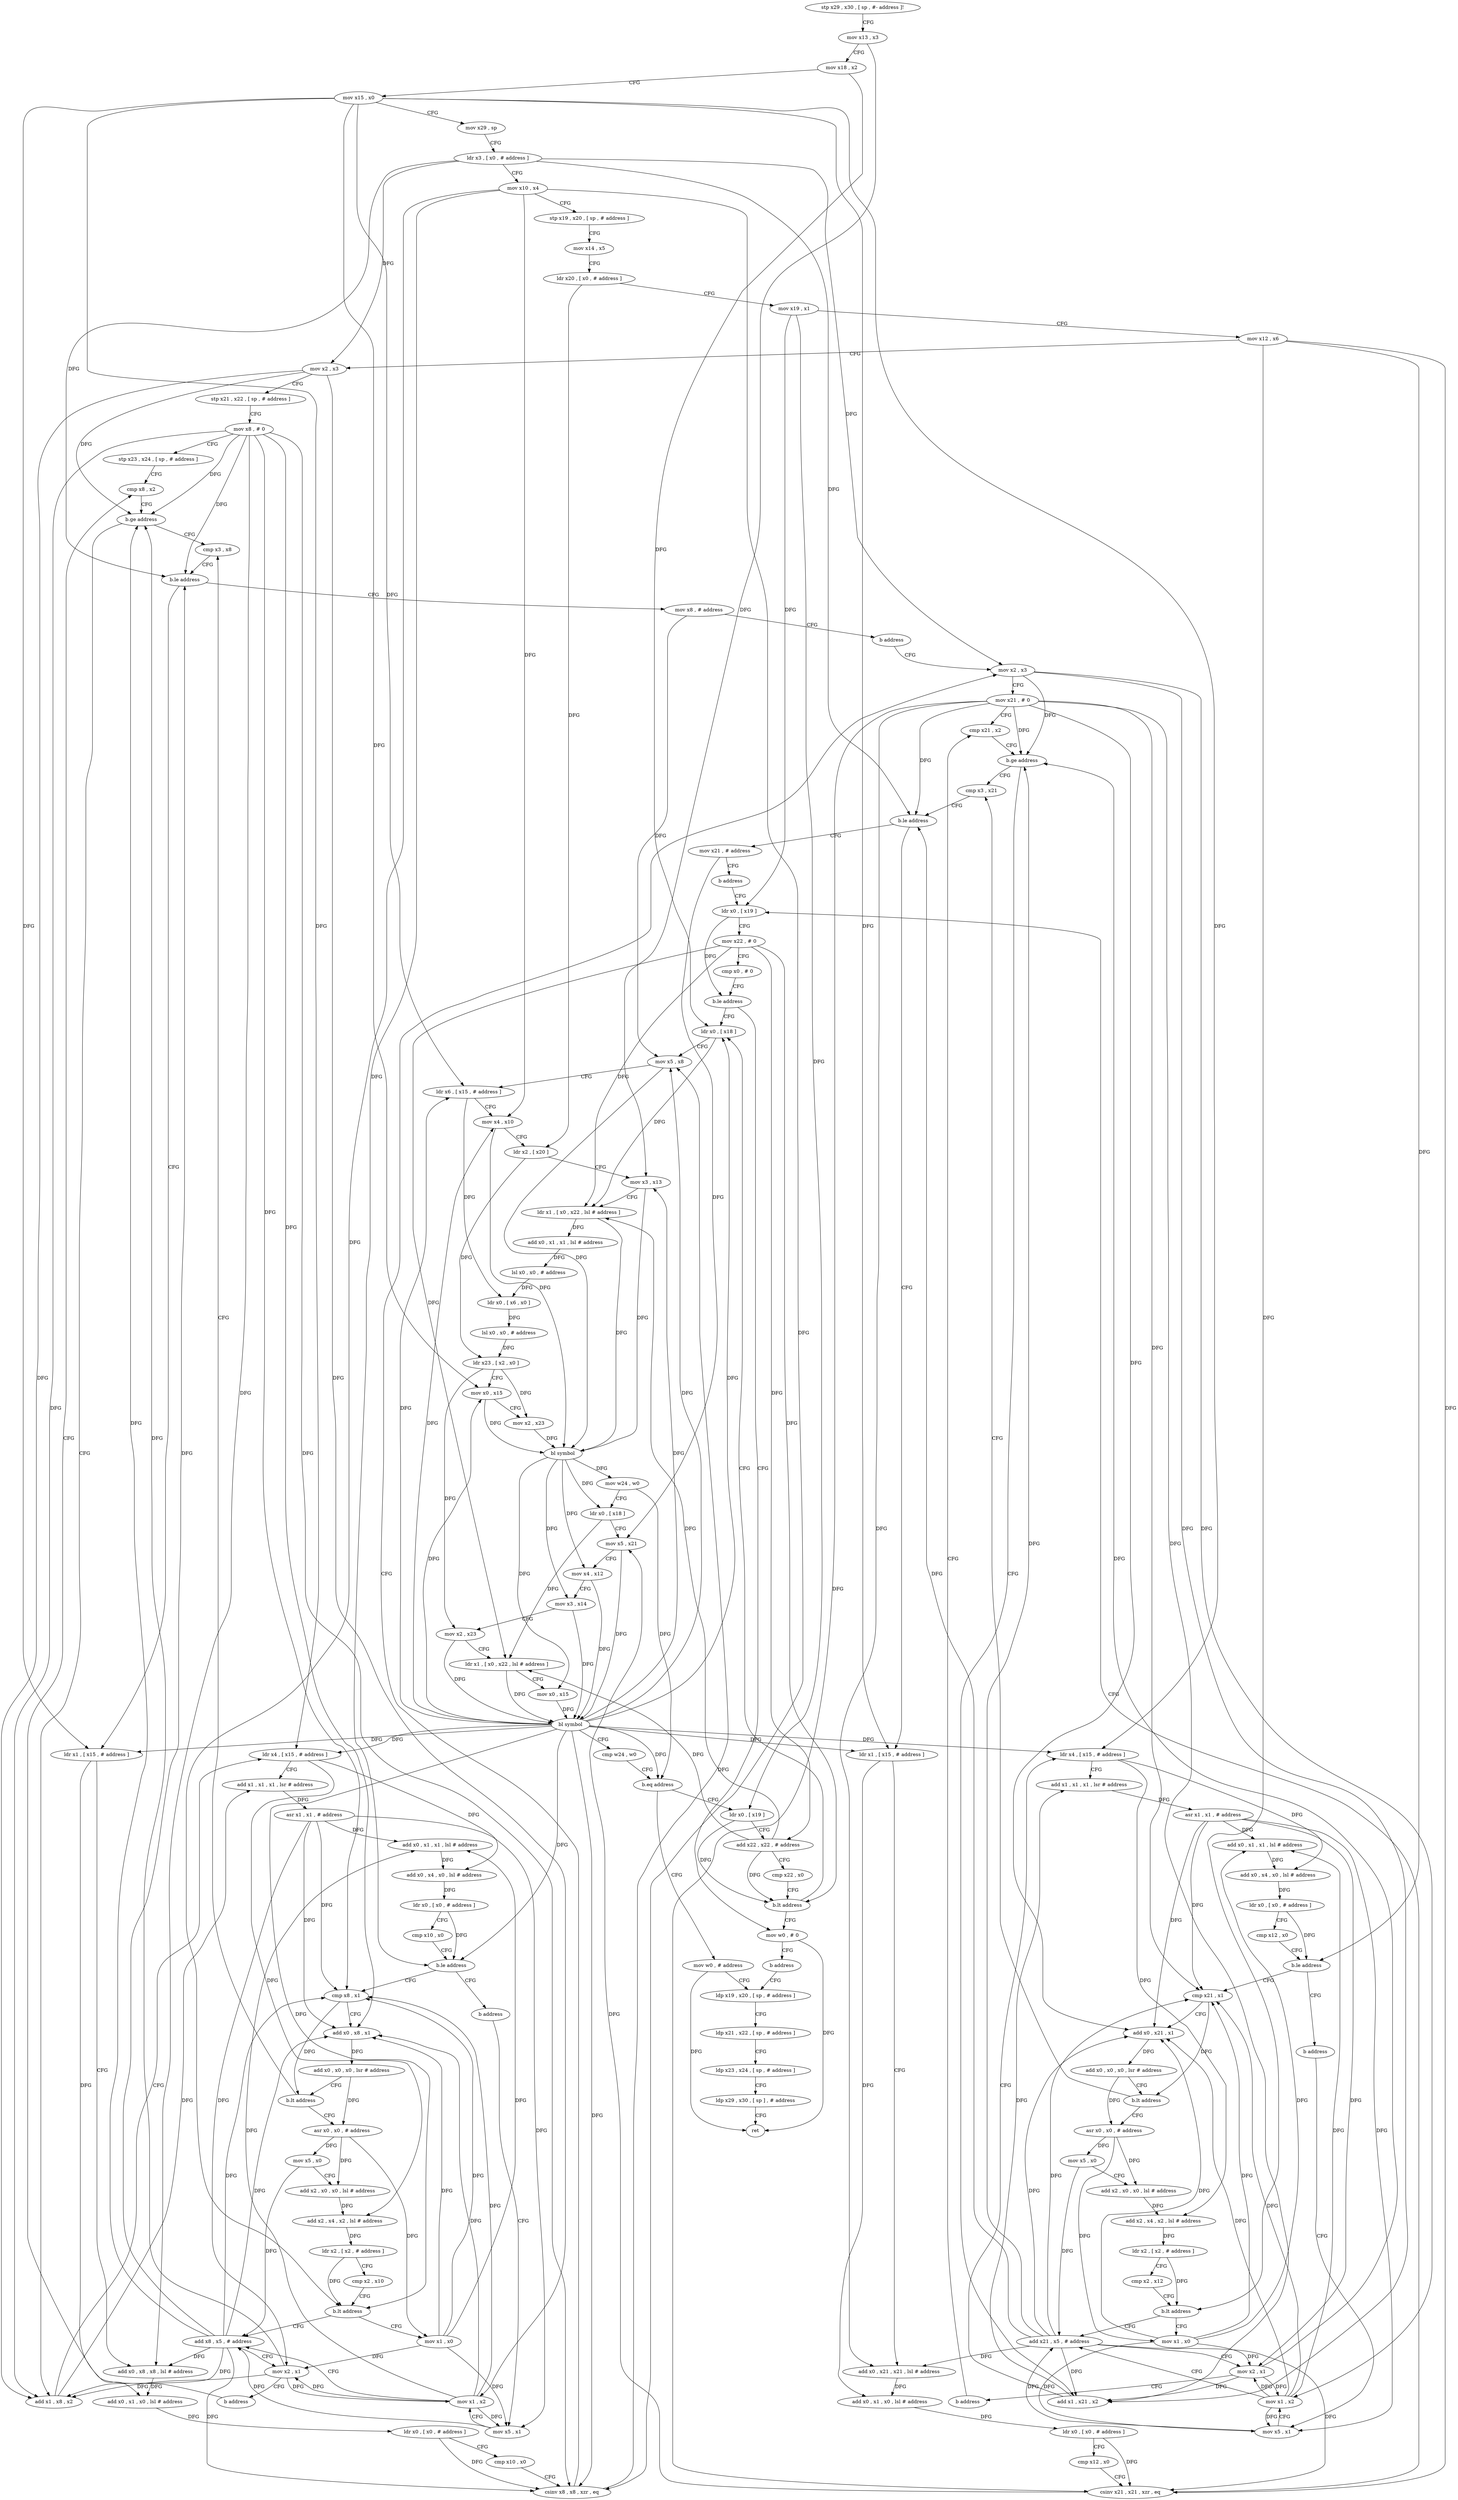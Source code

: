 digraph "func" {
"4326408" [label = "stp x29 , x30 , [ sp , #- address ]!" ]
"4326412" [label = "mov x13 , x3" ]
"4326416" [label = "mov x18 , x2" ]
"4326420" [label = "mov x15 , x0" ]
"4326424" [label = "mov x29 , sp" ]
"4326428" [label = "ldr x3 , [ x0 , # address ]" ]
"4326432" [label = "mov x10 , x4" ]
"4326436" [label = "stp x19 , x20 , [ sp , # address ]" ]
"4326440" [label = "mov x14 , x5" ]
"4326444" [label = "ldr x20 , [ x0 , # address ]" ]
"4326448" [label = "mov x19 , x1" ]
"4326452" [label = "mov x12 , x6" ]
"4326456" [label = "mov x2 , x3" ]
"4326460" [label = "stp x21 , x22 , [ sp , # address ]" ]
"4326464" [label = "mov x8 , # 0" ]
"4326468" [label = "stp x23 , x24 , [ sp , # address ]" ]
"4326472" [label = "cmp x8 , x2" ]
"4326568" [label = "cmp x3 , x8" ]
"4326572" [label = "b.le address" ]
"4326944" [label = "mov x8 , # address" ]
"4326576" [label = "ldr x1 , [ x15 , # address ]" ]
"4326480" [label = "add x1 , x8 , x2" ]
"4326484" [label = "ldr x4 , [ x15 , # address ]" ]
"4326488" [label = "add x1 , x1 , x1 , lsr # address" ]
"4326492" [label = "asr x1 , x1 , # address" ]
"4326496" [label = "add x0 , x1 , x1 , lsl # address" ]
"4326500" [label = "add x0 , x4 , x0 , lsl # address" ]
"4326504" [label = "ldr x0 , [ x0 , # address ]" ]
"4326508" [label = "cmp x10 , x0" ]
"4326512" [label = "b.le address" ]
"4326552" [label = "cmp x8 , x1" ]
"4326516" [label = "b address" ]
"4326948" [label = "b address" ]
"4326600" [label = "mov x2 , x3" ]
"4326580" [label = "add x0 , x8 , x8 , lsl # address" ]
"4326584" [label = "add x0 , x1 , x0 , lsl # address" ]
"4326588" [label = "ldr x0 , [ x0 , # address ]" ]
"4326592" [label = "cmp x10 , x0" ]
"4326596" [label = "csinv x8 , x8 , xzr , eq" ]
"4326556" [label = "add x0 , x8 , x1" ]
"4326560" [label = "add x0 , x0 , x0 , lsr # address" ]
"4326564" [label = "b.lt address" ]
"4326520" [label = "asr x0 , x0 , # address" ]
"4326880" [label = "mov x5 , x1" ]
"4326604" [label = "mov x21 , # 0" ]
"4326608" [label = "cmp x21 , x2" ]
"4326704" [label = "cmp x3 , x21" ]
"4326708" [label = "b.le address" ]
"4326952" [label = "mov x21 , # address" ]
"4326712" [label = "ldr x1 , [ x15 , # address ]" ]
"4326616" [label = "add x1 , x21 , x2" ]
"4326620" [label = "ldr x4 , [ x15 , # address ]" ]
"4326624" [label = "add x1 , x1 , x1 , lsr # address" ]
"4326628" [label = "asr x1 , x1 , # address" ]
"4326632" [label = "add x0 , x1 , x1 , lsl # address" ]
"4326636" [label = "add x0 , x4 , x0 , lsl # address" ]
"4326640" [label = "ldr x0 , [ x0 , # address ]" ]
"4326644" [label = "cmp x12 , x0" ]
"4326648" [label = "b.le address" ]
"4326688" [label = "cmp x21 , x1" ]
"4326652" [label = "b address" ]
"4326524" [label = "mov x5 , x0" ]
"4326528" [label = "add x2 , x0 , x0 , lsl # address" ]
"4326532" [label = "add x2 , x4 , x2 , lsl # address" ]
"4326536" [label = "ldr x2 , [ x2 , # address ]" ]
"4326540" [label = "cmp x2 , x10" ]
"4326544" [label = "b.lt address" ]
"4326888" [label = "add x8 , x5 , # address" ]
"4326548" [label = "mov x1 , x0" ]
"4326884" [label = "mov x1 , x2" ]
"4326956" [label = "b address" ]
"4326736" [label = "ldr x0 , [ x19 ]" ]
"4326716" [label = "add x0 , x21 , x21 , lsl # address" ]
"4326720" [label = "add x0 , x1 , x0 , lsl # address" ]
"4326724" [label = "ldr x0 , [ x0 , # address ]" ]
"4326728" [label = "cmp x12 , x0" ]
"4326732" [label = "csinv x21 , x21 , xzr , eq" ]
"4326692" [label = "add x0 , x21 , x1" ]
"4326696" [label = "add x0 , x0 , x0 , lsr # address" ]
"4326700" [label = "b.lt address" ]
"4326656" [label = "asr x0 , x0 , # address" ]
"4326900" [label = "mov x5 , x1" ]
"4326892" [label = "mov x2 , x1" ]
"4326896" [label = "b address" ]
"4326476" [label = "b.ge address" ]
"4326740" [label = "mov x22 , # 0" ]
"4326744" [label = "cmp x0 , # 0" ]
"4326748" [label = "b.le address" ]
"4326936" [label = "mov w0 , # 0" ]
"4326752" [label = "ldr x0 , [ x18 ]" ]
"4326940" [label = "b address" ]
"4326860" [label = "ldp x19 , x20 , [ sp , # address ]" ]
"4326756" [label = "mov x5 , x8" ]
"4326760" [label = "ldr x6 , [ x15 , # address ]" ]
"4326764" [label = "mov x4 , x10" ]
"4326768" [label = "ldr x2 , [ x20 ]" ]
"4326772" [label = "mov x3 , x13" ]
"4326776" [label = "ldr x1 , [ x0 , x22 , lsl # address ]" ]
"4326780" [label = "add x0 , x1 , x1 , lsl # address" ]
"4326784" [label = "lsl x0 , x0 , # address" ]
"4326788" [label = "ldr x0 , [ x6 , x0 ]" ]
"4326792" [label = "lsl x0 , x0 , # address" ]
"4326796" [label = "ldr x23 , [ x2 , x0 ]" ]
"4326800" [label = "mov x0 , x15" ]
"4326804" [label = "mov x2 , x23" ]
"4326808" [label = "bl symbol" ]
"4326812" [label = "mov w24 , w0" ]
"4326816" [label = "ldr x0 , [ x18 ]" ]
"4326820" [label = "mov x5 , x21" ]
"4326824" [label = "mov x4 , x12" ]
"4326828" [label = "mov x3 , x14" ]
"4326832" [label = "mov x2 , x23" ]
"4326836" [label = "ldr x1 , [ x0 , x22 , lsl # address ]" ]
"4326840" [label = "mov x0 , x15" ]
"4326844" [label = "bl symbol" ]
"4326848" [label = "cmp w24 , w0" ]
"4326852" [label = "b.eq address" ]
"4326920" [label = "ldr x0 , [ x19 ]" ]
"4326856" [label = "mov w0 , # address" ]
"4326660" [label = "mov x5 , x0" ]
"4326664" [label = "add x2 , x0 , x0 , lsl # address" ]
"4326668" [label = "add x2 , x4 , x2 , lsl # address" ]
"4326672" [label = "ldr x2 , [ x2 , # address ]" ]
"4326676" [label = "cmp x2 , x12" ]
"4326680" [label = "b.lt address" ]
"4326908" [label = "add x21 , x5 , # address" ]
"4326684" [label = "mov x1 , x0" ]
"4326904" [label = "mov x1 , x2" ]
"4326864" [label = "ldp x21 , x22 , [ sp , # address ]" ]
"4326868" [label = "ldp x23 , x24 , [ sp , # address ]" ]
"4326872" [label = "ldp x29 , x30 , [ sp ] , # address" ]
"4326876" [label = "ret" ]
"4326924" [label = "add x22 , x22 , # address" ]
"4326928" [label = "cmp x22 , x0" ]
"4326932" [label = "b.lt address" ]
"4326912" [label = "mov x2 , x1" ]
"4326916" [label = "b address" ]
"4326612" [label = "b.ge address" ]
"4326408" -> "4326412" [ label = "CFG" ]
"4326412" -> "4326416" [ label = "CFG" ]
"4326412" -> "4326772" [ label = "DFG" ]
"4326416" -> "4326420" [ label = "CFG" ]
"4326416" -> "4326752" [ label = "DFG" ]
"4326420" -> "4326424" [ label = "CFG" ]
"4326420" -> "4326484" [ label = "DFG" ]
"4326420" -> "4326576" [ label = "DFG" ]
"4326420" -> "4326620" [ label = "DFG" ]
"4326420" -> "4326712" [ label = "DFG" ]
"4326420" -> "4326760" [ label = "DFG" ]
"4326420" -> "4326800" [ label = "DFG" ]
"4326424" -> "4326428" [ label = "CFG" ]
"4326428" -> "4326432" [ label = "CFG" ]
"4326428" -> "4326456" [ label = "DFG" ]
"4326428" -> "4326572" [ label = "DFG" ]
"4326428" -> "4326600" [ label = "DFG" ]
"4326428" -> "4326708" [ label = "DFG" ]
"4326432" -> "4326436" [ label = "CFG" ]
"4326432" -> "4326512" [ label = "DFG" ]
"4326432" -> "4326596" [ label = "DFG" ]
"4326432" -> "4326544" [ label = "DFG" ]
"4326432" -> "4326764" [ label = "DFG" ]
"4326436" -> "4326440" [ label = "CFG" ]
"4326440" -> "4326444" [ label = "CFG" ]
"4326444" -> "4326448" [ label = "CFG" ]
"4326444" -> "4326768" [ label = "DFG" ]
"4326448" -> "4326452" [ label = "CFG" ]
"4326448" -> "4326736" [ label = "DFG" ]
"4326448" -> "4326920" [ label = "DFG" ]
"4326452" -> "4326456" [ label = "CFG" ]
"4326452" -> "4326648" [ label = "DFG" ]
"4326452" -> "4326732" [ label = "DFG" ]
"4326452" -> "4326680" [ label = "DFG" ]
"4326456" -> "4326460" [ label = "CFG" ]
"4326456" -> "4326476" [ label = "DFG" ]
"4326456" -> "4326480" [ label = "DFG" ]
"4326456" -> "4326884" [ label = "DFG" ]
"4326460" -> "4326464" [ label = "CFG" ]
"4326464" -> "4326468" [ label = "CFG" ]
"4326464" -> "4326476" [ label = "DFG" ]
"4326464" -> "4326572" [ label = "DFG" ]
"4326464" -> "4326480" [ label = "DFG" ]
"4326464" -> "4326580" [ label = "DFG" ]
"4326464" -> "4326552" [ label = "DFG" ]
"4326464" -> "4326556" [ label = "DFG" ]
"4326464" -> "4326596" [ label = "DFG" ]
"4326468" -> "4326472" [ label = "CFG" ]
"4326472" -> "4326476" [ label = "CFG" ]
"4326568" -> "4326572" [ label = "CFG" ]
"4326572" -> "4326944" [ label = "CFG" ]
"4326572" -> "4326576" [ label = "CFG" ]
"4326944" -> "4326948" [ label = "CFG" ]
"4326944" -> "4326756" [ label = "DFG" ]
"4326576" -> "4326580" [ label = "CFG" ]
"4326576" -> "4326584" [ label = "DFG" ]
"4326480" -> "4326484" [ label = "CFG" ]
"4326480" -> "4326488" [ label = "DFG" ]
"4326484" -> "4326488" [ label = "CFG" ]
"4326484" -> "4326500" [ label = "DFG" ]
"4326484" -> "4326532" [ label = "DFG" ]
"4326488" -> "4326492" [ label = "DFG" ]
"4326492" -> "4326496" [ label = "DFG" ]
"4326492" -> "4326552" [ label = "DFG" ]
"4326492" -> "4326556" [ label = "DFG" ]
"4326492" -> "4326880" [ label = "DFG" ]
"4326492" -> "4326892" [ label = "DFG" ]
"4326496" -> "4326500" [ label = "DFG" ]
"4326500" -> "4326504" [ label = "DFG" ]
"4326504" -> "4326508" [ label = "CFG" ]
"4326504" -> "4326512" [ label = "DFG" ]
"4326508" -> "4326512" [ label = "CFG" ]
"4326512" -> "4326552" [ label = "CFG" ]
"4326512" -> "4326516" [ label = "CFG" ]
"4326552" -> "4326556" [ label = "CFG" ]
"4326552" -> "4326564" [ label = "DFG" ]
"4326516" -> "4326880" [ label = "CFG" ]
"4326948" -> "4326600" [ label = "CFG" ]
"4326600" -> "4326604" [ label = "CFG" ]
"4326600" -> "4326612" [ label = "DFG" ]
"4326600" -> "4326616" [ label = "DFG" ]
"4326600" -> "4326904" [ label = "DFG" ]
"4326580" -> "4326584" [ label = "DFG" ]
"4326584" -> "4326588" [ label = "DFG" ]
"4326588" -> "4326592" [ label = "CFG" ]
"4326588" -> "4326596" [ label = "DFG" ]
"4326592" -> "4326596" [ label = "CFG" ]
"4326596" -> "4326600" [ label = "CFG" ]
"4326596" -> "4326756" [ label = "DFG" ]
"4326556" -> "4326560" [ label = "DFG" ]
"4326560" -> "4326564" [ label = "CFG" ]
"4326560" -> "4326520" [ label = "DFG" ]
"4326564" -> "4326520" [ label = "CFG" ]
"4326564" -> "4326568" [ label = "CFG" ]
"4326520" -> "4326524" [ label = "DFG" ]
"4326520" -> "4326528" [ label = "DFG" ]
"4326520" -> "4326548" [ label = "DFG" ]
"4326880" -> "4326884" [ label = "CFG" ]
"4326880" -> "4326888" [ label = "DFG" ]
"4326604" -> "4326608" [ label = "CFG" ]
"4326604" -> "4326612" [ label = "DFG" ]
"4326604" -> "4326708" [ label = "DFG" ]
"4326604" -> "4326616" [ label = "DFG" ]
"4326604" -> "4326716" [ label = "DFG" ]
"4326604" -> "4326688" [ label = "DFG" ]
"4326604" -> "4326692" [ label = "DFG" ]
"4326604" -> "4326732" [ label = "DFG" ]
"4326608" -> "4326612" [ label = "CFG" ]
"4326704" -> "4326708" [ label = "CFG" ]
"4326708" -> "4326952" [ label = "CFG" ]
"4326708" -> "4326712" [ label = "CFG" ]
"4326952" -> "4326956" [ label = "CFG" ]
"4326952" -> "4326820" [ label = "DFG" ]
"4326712" -> "4326716" [ label = "CFG" ]
"4326712" -> "4326720" [ label = "DFG" ]
"4326616" -> "4326620" [ label = "CFG" ]
"4326616" -> "4326624" [ label = "DFG" ]
"4326620" -> "4326624" [ label = "CFG" ]
"4326620" -> "4326636" [ label = "DFG" ]
"4326620" -> "4326668" [ label = "DFG" ]
"4326624" -> "4326628" [ label = "DFG" ]
"4326628" -> "4326632" [ label = "DFG" ]
"4326628" -> "4326688" [ label = "DFG" ]
"4326628" -> "4326692" [ label = "DFG" ]
"4326628" -> "4326900" [ label = "DFG" ]
"4326628" -> "4326912" [ label = "DFG" ]
"4326632" -> "4326636" [ label = "DFG" ]
"4326636" -> "4326640" [ label = "DFG" ]
"4326640" -> "4326644" [ label = "CFG" ]
"4326640" -> "4326648" [ label = "DFG" ]
"4326644" -> "4326648" [ label = "CFG" ]
"4326648" -> "4326688" [ label = "CFG" ]
"4326648" -> "4326652" [ label = "CFG" ]
"4326688" -> "4326692" [ label = "CFG" ]
"4326688" -> "4326700" [ label = "DFG" ]
"4326652" -> "4326900" [ label = "CFG" ]
"4326524" -> "4326528" [ label = "CFG" ]
"4326524" -> "4326888" [ label = "DFG" ]
"4326528" -> "4326532" [ label = "DFG" ]
"4326532" -> "4326536" [ label = "DFG" ]
"4326536" -> "4326540" [ label = "CFG" ]
"4326536" -> "4326544" [ label = "DFG" ]
"4326540" -> "4326544" [ label = "CFG" ]
"4326544" -> "4326888" [ label = "CFG" ]
"4326544" -> "4326548" [ label = "CFG" ]
"4326888" -> "4326892" [ label = "CFG" ]
"4326888" -> "4326572" [ label = "DFG" ]
"4326888" -> "4326580" [ label = "DFG" ]
"4326888" -> "4326596" [ label = "DFG" ]
"4326888" -> "4326476" [ label = "DFG" ]
"4326888" -> "4326480" [ label = "DFG" ]
"4326888" -> "4326552" [ label = "DFG" ]
"4326888" -> "4326556" [ label = "DFG" ]
"4326548" -> "4326552" [ label = "DFG" ]
"4326548" -> "4326496" [ label = "DFG" ]
"4326548" -> "4326556" [ label = "DFG" ]
"4326548" -> "4326880" [ label = "DFG" ]
"4326548" -> "4326892" [ label = "DFG" ]
"4326884" -> "4326888" [ label = "CFG" ]
"4326884" -> "4326496" [ label = "DFG" ]
"4326884" -> "4326552" [ label = "DFG" ]
"4326884" -> "4326556" [ label = "DFG" ]
"4326884" -> "4326880" [ label = "DFG" ]
"4326884" -> "4326892" [ label = "DFG" ]
"4326956" -> "4326736" [ label = "CFG" ]
"4326736" -> "4326740" [ label = "CFG" ]
"4326736" -> "4326748" [ label = "DFG" ]
"4326716" -> "4326720" [ label = "DFG" ]
"4326720" -> "4326724" [ label = "DFG" ]
"4326724" -> "4326728" [ label = "CFG" ]
"4326724" -> "4326732" [ label = "DFG" ]
"4326728" -> "4326732" [ label = "CFG" ]
"4326732" -> "4326736" [ label = "CFG" ]
"4326732" -> "4326820" [ label = "DFG" ]
"4326692" -> "4326696" [ label = "DFG" ]
"4326696" -> "4326700" [ label = "CFG" ]
"4326696" -> "4326656" [ label = "DFG" ]
"4326700" -> "4326656" [ label = "CFG" ]
"4326700" -> "4326704" [ label = "CFG" ]
"4326656" -> "4326660" [ label = "DFG" ]
"4326656" -> "4326664" [ label = "DFG" ]
"4326656" -> "4326684" [ label = "DFG" ]
"4326900" -> "4326904" [ label = "CFG" ]
"4326900" -> "4326908" [ label = "DFG" ]
"4326892" -> "4326896" [ label = "CFG" ]
"4326892" -> "4326476" [ label = "DFG" ]
"4326892" -> "4326480" [ label = "DFG" ]
"4326892" -> "4326884" [ label = "DFG" ]
"4326896" -> "4326472" [ label = "CFG" ]
"4326476" -> "4326568" [ label = "CFG" ]
"4326476" -> "4326480" [ label = "CFG" ]
"4326740" -> "4326744" [ label = "CFG" ]
"4326740" -> "4326776" [ label = "DFG" ]
"4326740" -> "4326836" [ label = "DFG" ]
"4326740" -> "4326924" [ label = "DFG" ]
"4326740" -> "4326932" [ label = "DFG" ]
"4326744" -> "4326748" [ label = "CFG" ]
"4326748" -> "4326936" [ label = "CFG" ]
"4326748" -> "4326752" [ label = "CFG" ]
"4326936" -> "4326940" [ label = "CFG" ]
"4326936" -> "4326876" [ label = "DFG" ]
"4326752" -> "4326756" [ label = "CFG" ]
"4326752" -> "4326776" [ label = "DFG" ]
"4326940" -> "4326860" [ label = "CFG" ]
"4326860" -> "4326864" [ label = "CFG" ]
"4326756" -> "4326760" [ label = "CFG" ]
"4326756" -> "4326808" [ label = "DFG" ]
"4326760" -> "4326764" [ label = "CFG" ]
"4326760" -> "4326788" [ label = "DFG" ]
"4326764" -> "4326768" [ label = "CFG" ]
"4326764" -> "4326808" [ label = "DFG" ]
"4326768" -> "4326772" [ label = "CFG" ]
"4326768" -> "4326796" [ label = "DFG" ]
"4326772" -> "4326776" [ label = "CFG" ]
"4326772" -> "4326808" [ label = "DFG" ]
"4326776" -> "4326780" [ label = "DFG" ]
"4326776" -> "4326808" [ label = "DFG" ]
"4326780" -> "4326784" [ label = "DFG" ]
"4326784" -> "4326788" [ label = "DFG" ]
"4326788" -> "4326792" [ label = "DFG" ]
"4326792" -> "4326796" [ label = "DFG" ]
"4326796" -> "4326800" [ label = "CFG" ]
"4326796" -> "4326804" [ label = "DFG" ]
"4326796" -> "4326832" [ label = "DFG" ]
"4326800" -> "4326804" [ label = "CFG" ]
"4326800" -> "4326808" [ label = "DFG" ]
"4326804" -> "4326808" [ label = "DFG" ]
"4326808" -> "4326812" [ label = "DFG" ]
"4326808" -> "4326824" [ label = "DFG" ]
"4326808" -> "4326828" [ label = "DFG" ]
"4326808" -> "4326840" [ label = "DFG" ]
"4326808" -> "4326816" [ label = "DFG" ]
"4326812" -> "4326816" [ label = "CFG" ]
"4326812" -> "4326852" [ label = "DFG" ]
"4326816" -> "4326820" [ label = "CFG" ]
"4326816" -> "4326836" [ label = "DFG" ]
"4326820" -> "4326824" [ label = "CFG" ]
"4326820" -> "4326844" [ label = "DFG" ]
"4326824" -> "4326828" [ label = "CFG" ]
"4326824" -> "4326844" [ label = "DFG" ]
"4326828" -> "4326832" [ label = "CFG" ]
"4326828" -> "4326844" [ label = "DFG" ]
"4326832" -> "4326836" [ label = "CFG" ]
"4326832" -> "4326844" [ label = "DFG" ]
"4326836" -> "4326840" [ label = "CFG" ]
"4326836" -> "4326844" [ label = "DFG" ]
"4326840" -> "4326844" [ label = "DFG" ]
"4326844" -> "4326848" [ label = "CFG" ]
"4326844" -> "4326484" [ label = "DFG" ]
"4326844" -> "4326576" [ label = "DFG" ]
"4326844" -> "4326544" [ label = "DFG" ]
"4326844" -> "4326620" [ label = "DFG" ]
"4326844" -> "4326712" [ label = "DFG" ]
"4326844" -> "4326752" [ label = "DFG" ]
"4326844" -> "4326756" [ label = "DFG" ]
"4326844" -> "4326760" [ label = "DFG" ]
"4326844" -> "4326764" [ label = "DFG" ]
"4326844" -> "4326772" [ label = "DFG" ]
"4326844" -> "4326800" [ label = "DFG" ]
"4326844" -> "4326852" [ label = "DFG" ]
"4326844" -> "4326512" [ label = "DFG" ]
"4326844" -> "4326596" [ label = "DFG" ]
"4326848" -> "4326852" [ label = "CFG" ]
"4326852" -> "4326920" [ label = "CFG" ]
"4326852" -> "4326856" [ label = "CFG" ]
"4326920" -> "4326924" [ label = "CFG" ]
"4326920" -> "4326932" [ label = "DFG" ]
"4326856" -> "4326860" [ label = "CFG" ]
"4326856" -> "4326876" [ label = "DFG" ]
"4326660" -> "4326664" [ label = "CFG" ]
"4326660" -> "4326908" [ label = "DFG" ]
"4326664" -> "4326668" [ label = "DFG" ]
"4326668" -> "4326672" [ label = "DFG" ]
"4326672" -> "4326676" [ label = "CFG" ]
"4326672" -> "4326680" [ label = "DFG" ]
"4326676" -> "4326680" [ label = "CFG" ]
"4326680" -> "4326908" [ label = "CFG" ]
"4326680" -> "4326684" [ label = "CFG" ]
"4326908" -> "4326912" [ label = "CFG" ]
"4326908" -> "4326708" [ label = "DFG" ]
"4326908" -> "4326716" [ label = "DFG" ]
"4326908" -> "4326732" [ label = "DFG" ]
"4326908" -> "4326612" [ label = "DFG" ]
"4326908" -> "4326616" [ label = "DFG" ]
"4326908" -> "4326688" [ label = "DFG" ]
"4326908" -> "4326692" [ label = "DFG" ]
"4326684" -> "4326688" [ label = "DFG" ]
"4326684" -> "4326632" [ label = "DFG" ]
"4326684" -> "4326692" [ label = "DFG" ]
"4326684" -> "4326900" [ label = "DFG" ]
"4326684" -> "4326912" [ label = "DFG" ]
"4326904" -> "4326908" [ label = "CFG" ]
"4326904" -> "4326632" [ label = "DFG" ]
"4326904" -> "4326688" [ label = "DFG" ]
"4326904" -> "4326692" [ label = "DFG" ]
"4326904" -> "4326900" [ label = "DFG" ]
"4326904" -> "4326912" [ label = "DFG" ]
"4326864" -> "4326868" [ label = "CFG" ]
"4326868" -> "4326872" [ label = "CFG" ]
"4326872" -> "4326876" [ label = "CFG" ]
"4326924" -> "4326928" [ label = "CFG" ]
"4326924" -> "4326776" [ label = "DFG" ]
"4326924" -> "4326836" [ label = "DFG" ]
"4326924" -> "4326932" [ label = "DFG" ]
"4326928" -> "4326932" [ label = "CFG" ]
"4326932" -> "4326752" [ label = "CFG" ]
"4326932" -> "4326936" [ label = "CFG" ]
"4326912" -> "4326916" [ label = "CFG" ]
"4326912" -> "4326612" [ label = "DFG" ]
"4326912" -> "4326616" [ label = "DFG" ]
"4326912" -> "4326904" [ label = "DFG" ]
"4326916" -> "4326608" [ label = "CFG" ]
"4326612" -> "4326704" [ label = "CFG" ]
"4326612" -> "4326616" [ label = "CFG" ]
}
